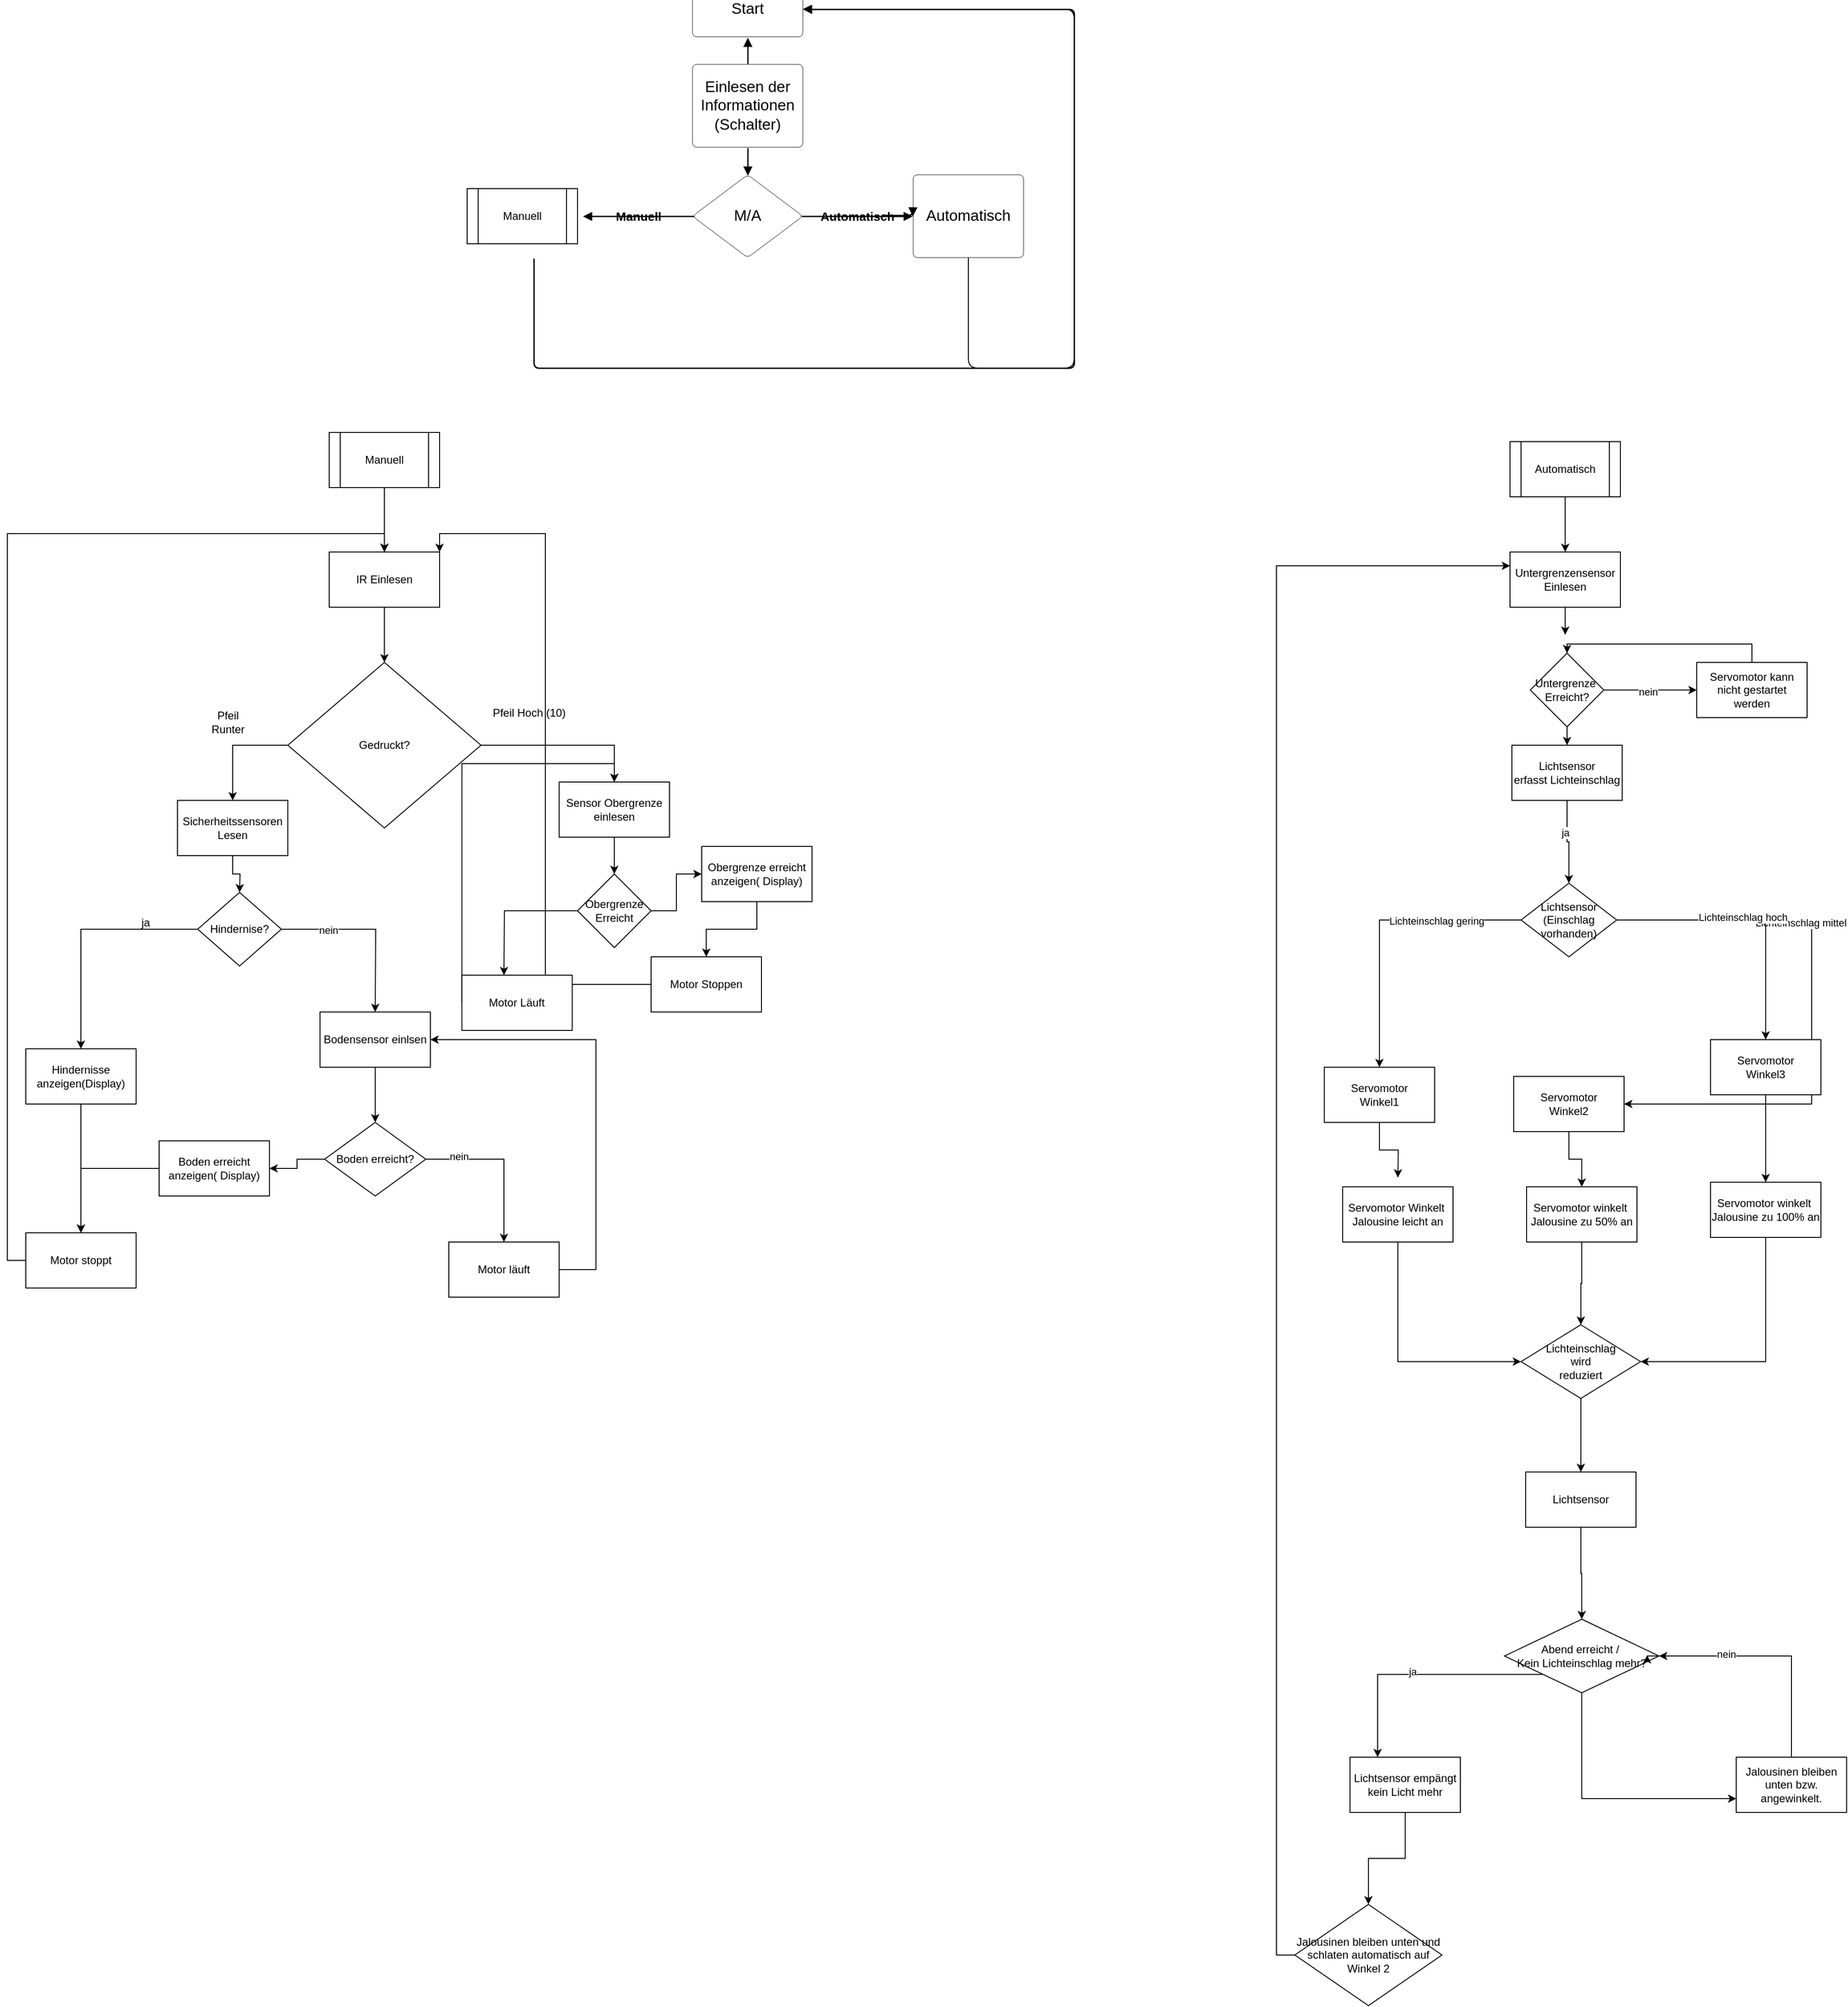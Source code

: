 <mxfile version="24.7.16">
  <diagram name="Seite-1" id="3h0mqdkHoot6rFkAIViI">
    <mxGraphModel dx="4466" dy="3195" grid="1" gridSize="10" guides="1" tooltips="1" connect="1" arrows="1" fold="1" page="1" pageScale="1" pageWidth="827" pageHeight="1169" math="0" shadow="0">
      <root>
        <mxCell id="0" />
        <mxCell id="1" parent="0" />
        <mxCell id="FgW4zMUzAmuTyGkmz0fC-167" value="Start" style="html=1;overflow=block;blockSpacing=1;whiteSpace=wrap;fontSize=16.7;align=center;spacing=3.8;rounded=1;absoluteArcSize=1;arcSize=9;strokeWidth=NaN;lucidId=N4ia0j06wFjk;labelBackgroundColor=none;" parent="1" vertex="1">
          <mxGeometry x="-1065" y="-1290" width="120" height="60" as="geometry" />
        </mxCell>
        <mxCell id="9rvMv6ioRsgAv-VnxHhz-1" style="edgeStyle=orthogonalEdgeStyle;rounded=1;orthogonalLoop=1;jettySize=auto;html=1;exitX=0.5;exitY=1;exitDx=0;exitDy=0;entryX=1;entryY=0.5;entryDx=0;entryDy=0;" parent="1" source="FgW4zMUzAmuTyGkmz0fC-168" target="FgW4zMUzAmuTyGkmz0fC-167" edge="1">
          <mxGeometry relative="1" as="geometry">
            <mxPoint x="-650" y="-1270" as="targetPoint" />
            <Array as="points">
              <mxPoint x="-765" y="-870" />
              <mxPoint x="-650" y="-870" />
              <mxPoint x="-650" y="-1260" />
            </Array>
          </mxGeometry>
        </mxCell>
        <mxCell id="FgW4zMUzAmuTyGkmz0fC-168" value="Automatisch" style="html=1;overflow=block;blockSpacing=1;whiteSpace=wrap;fontSize=16.7;align=center;spacing=9;rounded=1;absoluteArcSize=1;arcSize=9;strokeWidth=NaN;lucidId=64iaO.kCiabr;labelBackgroundColor=none;" parent="1" vertex="1">
          <mxGeometry x="-825" y="-1080" width="120" height="90" as="geometry" />
        </mxCell>
        <mxCell id="FgW4zMUzAmuTyGkmz0fC-170" value="Einlesen der Informationen&lt;div&gt;(Schalter)&lt;/div&gt;" style="html=1;overflow=block;blockSpacing=1;whiteSpace=wrap;fontSize=16.7;align=center;spacing=9;rounded=1;absoluteArcSize=1;arcSize=9;strokeWidth=NaN;lucidId=aLkapkDl1fSc;labelBackgroundColor=none;" parent="1" vertex="1">
          <mxGeometry x="-1065" y="-1200" width="120" height="90" as="geometry" />
        </mxCell>
        <mxCell id="FgW4zMUzAmuTyGkmz0fC-171" value="" style="html=1;jettySize=18;whiteSpace=wrap;fontSize=13;strokeWidth=1.5;rounded=1;arcSize=12;edgeStyle=orthogonalEdgeStyle;startArrow=none;endArrow=block;endFill=1;exitX=0.5;exitY=-0.008;exitPerimeter=0;entryX=0.5;entryY=1.013;entryPerimeter=0;lucidId=yLka5wsqvrpC;labelBackgroundColor=none;fontColor=default;" parent="1" source="FgW4zMUzAmuTyGkmz0fC-170" target="FgW4zMUzAmuTyGkmz0fC-167" edge="1">
          <mxGeometry width="100" height="100" relative="1" as="geometry">
            <Array as="points" />
          </mxGeometry>
        </mxCell>
        <mxCell id="FgW4zMUzAmuTyGkmz0fC-172" value="M/A" style="html=1;overflow=block;blockSpacing=1;whiteSpace=wrap;rhombus;fontSize=16.7;align=center;spacing=3.8;rounded=1;absoluteArcSize=1;arcSize=9;strokeWidth=NaN;lucidId=lQkasiM3B.Ii;labelBackgroundColor=none;" parent="1" vertex="1">
          <mxGeometry x="-1065" y="-1080" width="120" height="90" as="geometry" />
        </mxCell>
        <mxCell id="FgW4zMUzAmuTyGkmz0fC-174" value="" style="html=1;jettySize=18;whiteSpace=wrap;fontSize=13;strokeWidth=1.5;rounded=1;arcSize=12;edgeStyle=orthogonalEdgeStyle;startArrow=none;endArrow=block;endFill=1;exitX=0.5;exitY=1.008;exitPerimeter=0;entryX=0.5;entryY=0.008;entryPerimeter=0;lucidId=pTkaV78Q1Ox-;labelBackgroundColor=none;fontColor=default;" parent="1" source="FgW4zMUzAmuTyGkmz0fC-170" target="FgW4zMUzAmuTyGkmz0fC-172" edge="1">
          <mxGeometry width="100" height="100" relative="1" as="geometry">
            <Array as="points" />
          </mxGeometry>
        </mxCell>
        <mxCell id="FgW4zMUzAmuTyGkmz0fC-175" value="" style="html=1;jettySize=18;whiteSpace=wrap;fontSize=13.3;fontColor=default;fontStyle=1;align=center;strokeWidth=1.5;rounded=1;arcSize=12;edgeStyle=orthogonalEdgeStyle;startArrow=none;endArrow=block;endFill=1;exitX=0.988;exitY=0.5;exitPerimeter=0;entryX=-0.006;entryY=0.5;entryPerimeter=0;lucidId=nUkahKCkyiuG;labelBackgroundColor=none;" parent="1" source="FgW4zMUzAmuTyGkmz0fC-172" target="FgW4zMUzAmuTyGkmz0fC-168" edge="1">
          <mxGeometry width="100" height="100" relative="1" as="geometry">
            <Array as="points" />
          </mxGeometry>
        </mxCell>
        <mxCell id="FgW4zMUzAmuTyGkmz0fC-176" value="Automatisch" style="text;html=1;resizable=0;labelBackgroundColor=none;align=center;verticalAlign=middle;fontStyle=1;fontSize=13.3;rounded=1;" parent="FgW4zMUzAmuTyGkmz0fC-175" vertex="1">
          <mxGeometry relative="1" as="geometry" />
        </mxCell>
        <mxCell id="FgW4zMUzAmuTyGkmz0fC-177" value="" style="html=1;jettySize=18;whiteSpace=wrap;fontSize=13;strokeWidth=1.5;rounded=1;arcSize=12;edgeStyle=orthogonalEdgeStyle;startArrow=none;endArrow=block;endFill=1;entryX=-0.006;entryY=0.5;entryPerimeter=0;lucidId=oUkayMotbwah;labelBackgroundColor=none;fontColor=default;" parent="1" target="FgW4zMUzAmuTyGkmz0fC-168" edge="1">
          <mxGeometry width="100" height="100" relative="1" as="geometry">
            <Array as="points" />
            <mxPoint x="-856" y="-1036" as="sourcePoint" />
          </mxGeometry>
        </mxCell>
        <mxCell id="FgW4zMUzAmuTyGkmz0fC-178" value="" style="html=1;jettySize=18;whiteSpace=wrap;fontSize=13.3;fontColor=default;fontStyle=1;align=center;strokeWidth=1.5;rounded=1;arcSize=12;edgeStyle=orthogonalEdgeStyle;startArrow=none;endArrow=block;endFill=1;exitX=0.012;exitY=0.5;exitPerimeter=0;entryX=1.007;entryY=0.5;entryPerimeter=0;lucidId=XUka5QmIA_Q7;labelBackgroundColor=none;" parent="1" source="FgW4zMUzAmuTyGkmz0fC-172" edge="1">
          <mxGeometry width="100" height="100" relative="1" as="geometry">
            <Array as="points" />
            <mxPoint x="-1184.265" y="-1035" as="targetPoint" />
          </mxGeometry>
        </mxCell>
        <mxCell id="FgW4zMUzAmuTyGkmz0fC-179" value="Manuell" style="text;html=1;resizable=0;labelBackgroundColor=none;align=center;verticalAlign=middle;fontStyle=1;fontSize=13.3;rounded=1;" parent="FgW4zMUzAmuTyGkmz0fC-178" vertex="1">
          <mxGeometry relative="1" as="geometry" />
        </mxCell>
        <mxCell id="FgW4zMUzAmuTyGkmz0fC-186" value="" style="html=1;jettySize=18;whiteSpace=wrap;fontSize=13;strokeOpacity=100;strokeWidth=1.5;rounded=1;arcSize=12;edgeStyle=orthogonalEdgeStyle;startArrow=none;endArrow=block;endFill=1;exitX=0.5;exitY=1.008;exitPerimeter=0;lucidId=yWkaRm72xnwu;labelBackgroundColor=none;fontColor=default;entryX=1;entryY=0.5;entryDx=0;entryDy=0;" parent="1" target="FgW4zMUzAmuTyGkmz0fC-167" edge="1">
          <mxGeometry width="100" height="100" relative="1" as="geometry">
            <Array as="points">
              <mxPoint x="-1237" y="-870" />
              <mxPoint x="-650" y="-870" />
              <mxPoint x="-650" y="-1260" />
            </Array>
            <mxPoint x="-630" y="-1250" as="targetPoint" />
            <mxPoint x="-1237.5" y="-989.28" as="sourcePoint" />
          </mxGeometry>
        </mxCell>
        <mxCell id="xC6p-wLIAdfr6ZBdCIju-1" value="Manuell" style="shape=process;whiteSpace=wrap;html=1;backgroundOutline=1;" parent="1" vertex="1">
          <mxGeometry x="-1310" y="-1065" width="120" height="60" as="geometry" />
        </mxCell>
        <mxCell id="xC6p-wLIAdfr6ZBdCIju-6" style="edgeStyle=orthogonalEdgeStyle;rounded=0;orthogonalLoop=1;jettySize=auto;html=1;entryX=0.5;entryY=0;entryDx=0;entryDy=0;" parent="1" source="xC6p-wLIAdfr6ZBdCIju-4" target="xC6p-wLIAdfr6ZBdCIju-5" edge="1">
          <mxGeometry relative="1" as="geometry">
            <mxPoint x="-1240" y="-700" as="targetPoint" />
          </mxGeometry>
        </mxCell>
        <mxCell id="xC6p-wLIAdfr6ZBdCIju-4" value="Manuell" style="shape=process;whiteSpace=wrap;html=1;backgroundOutline=1;" parent="1" vertex="1">
          <mxGeometry x="-1460" y="-800" width="120" height="60" as="geometry" />
        </mxCell>
        <mxCell id="xC6p-wLIAdfr6ZBdCIju-8" style="edgeStyle=orthogonalEdgeStyle;rounded=0;orthogonalLoop=1;jettySize=auto;html=1;exitX=0.5;exitY=1;exitDx=0;exitDy=0;entryX=0.5;entryY=0;entryDx=0;entryDy=0;" parent="1" source="xC6p-wLIAdfr6ZBdCIju-5" target="xC6p-wLIAdfr6ZBdCIju-7" edge="1">
          <mxGeometry relative="1" as="geometry" />
        </mxCell>
        <mxCell id="xC6p-wLIAdfr6ZBdCIju-5" value="IR Einlesen" style="rounded=0;whiteSpace=wrap;html=1;" parent="1" vertex="1">
          <mxGeometry x="-1460" y="-670" width="120" height="60" as="geometry" />
        </mxCell>
        <mxCell id="xC6p-wLIAdfr6ZBdCIju-13" style="edgeStyle=orthogonalEdgeStyle;rounded=0;orthogonalLoop=1;jettySize=auto;html=1;entryX=0.5;entryY=0;entryDx=0;entryDy=0;" parent="1" source="xC6p-wLIAdfr6ZBdCIju-7" target="xC6p-wLIAdfr6ZBdCIju-12" edge="1">
          <mxGeometry relative="1" as="geometry" />
        </mxCell>
        <mxCell id="LbR2hb-ibLkmZjxxwdj--14" style="edgeStyle=orthogonalEdgeStyle;rounded=0;orthogonalLoop=1;jettySize=auto;html=1;exitX=0;exitY=0.5;exitDx=0;exitDy=0;entryX=0.5;entryY=0;entryDx=0;entryDy=0;" parent="1" source="xC6p-wLIAdfr6ZBdCIju-7" target="LbR2hb-ibLkmZjxxwdj--4" edge="1">
          <mxGeometry relative="1" as="geometry" />
        </mxCell>
        <mxCell id="xC6p-wLIAdfr6ZBdCIju-7" value="Gedruckt?" style="rhombus;whiteSpace=wrap;html=1;" parent="1" vertex="1">
          <mxGeometry x="-1505" y="-550" width="210" height="180" as="geometry" />
        </mxCell>
        <mxCell id="xC6p-wLIAdfr6ZBdCIju-9" value="Pfeil Hoch (10)" style="text;html=1;align=center;verticalAlign=middle;whiteSpace=wrap;rounded=0;" parent="1" vertex="1">
          <mxGeometry x="-1295" y="-510" width="105" height="30" as="geometry" />
        </mxCell>
        <mxCell id="xC6p-wLIAdfr6ZBdCIju-10" value="Pfeil Runter" style="text;html=1;align=center;verticalAlign=middle;whiteSpace=wrap;rounded=0;" parent="1" vertex="1">
          <mxGeometry x="-1600.25" y="-500" width="60" height="30" as="geometry" />
        </mxCell>
        <mxCell id="xC6p-wLIAdfr6ZBdCIju-16" style="edgeStyle=orthogonalEdgeStyle;rounded=0;orthogonalLoop=1;jettySize=auto;html=1;exitX=0.5;exitY=1;exitDx=0;exitDy=0;entryX=0.5;entryY=0;entryDx=0;entryDy=0;" parent="1" source="xC6p-wLIAdfr6ZBdCIju-12" target="xC6p-wLIAdfr6ZBdCIju-14" edge="1">
          <mxGeometry relative="1" as="geometry" />
        </mxCell>
        <mxCell id="xC6p-wLIAdfr6ZBdCIju-12" value="Sensor Obergrenze einlesen" style="rounded=0;whiteSpace=wrap;html=1;" parent="1" vertex="1">
          <mxGeometry x="-1210" y="-420" width="120" height="60" as="geometry" />
        </mxCell>
        <mxCell id="xC6p-wLIAdfr6ZBdCIju-19" style="edgeStyle=orthogonalEdgeStyle;rounded=0;orthogonalLoop=1;jettySize=auto;html=1;exitX=0;exitY=0.5;exitDx=0;exitDy=0;" parent="1" source="xC6p-wLIAdfr6ZBdCIju-14" edge="1">
          <mxGeometry relative="1" as="geometry">
            <mxPoint x="-1270" y="-210" as="targetPoint" />
          </mxGeometry>
        </mxCell>
        <mxCell id="SOw5c2udzyrFVgPO2ORG-50" style="edgeStyle=orthogonalEdgeStyle;rounded=0;orthogonalLoop=1;jettySize=auto;html=1;exitX=1;exitY=0.5;exitDx=0;exitDy=0;entryX=0;entryY=0.5;entryDx=0;entryDy=0;" parent="1" source="xC6p-wLIAdfr6ZBdCIju-14" target="SOw5c2udzyrFVgPO2ORG-49" edge="1">
          <mxGeometry relative="1" as="geometry" />
        </mxCell>
        <mxCell id="xC6p-wLIAdfr6ZBdCIju-14" value="Obergrenze Erreicht" style="rhombus;whiteSpace=wrap;html=1;" parent="1" vertex="1">
          <mxGeometry x="-1190" y="-320" width="80" height="80" as="geometry" />
        </mxCell>
        <mxCell id="SOw5c2udzyrFVgPO2ORG-53" style="edgeStyle=orthogonalEdgeStyle;rounded=0;orthogonalLoop=1;jettySize=auto;html=1;entryX=1;entryY=0;entryDx=0;entryDy=0;" parent="1" source="xC6p-wLIAdfr6ZBdCIju-18" target="xC6p-wLIAdfr6ZBdCIju-5" edge="1">
          <mxGeometry relative="1" as="geometry" />
        </mxCell>
        <mxCell id="xC6p-wLIAdfr6ZBdCIju-18" value="Motor Stoppen" style="rounded=0;whiteSpace=wrap;html=1;" parent="1" vertex="1">
          <mxGeometry x="-1110" y="-230" width="120" height="60" as="geometry" />
        </mxCell>
        <mxCell id="SOw5c2udzyrFVgPO2ORG-9" style="edgeStyle=orthogonalEdgeStyle;rounded=0;orthogonalLoop=1;jettySize=auto;html=1;exitX=0;exitY=0.5;exitDx=0;exitDy=0;entryX=0.5;entryY=0;entryDx=0;entryDy=0;" parent="1" source="xC6p-wLIAdfr6ZBdCIju-20" target="xC6p-wLIAdfr6ZBdCIju-12" edge="1">
          <mxGeometry relative="1" as="geometry">
            <Array as="points">
              <mxPoint x="-1316" y="-440" />
              <mxPoint x="-1150" y="-440" />
            </Array>
          </mxGeometry>
        </mxCell>
        <mxCell id="xC6p-wLIAdfr6ZBdCIju-20" value="Motor Läuft" style="rounded=0;whiteSpace=wrap;html=1;" parent="1" vertex="1">
          <mxGeometry x="-1315.75" y="-210" width="120" height="60" as="geometry" />
        </mxCell>
        <mxCell id="LbR2hb-ibLkmZjxxwdj--6" value="" style="edgeStyle=orthogonalEdgeStyle;rounded=0;orthogonalLoop=1;jettySize=auto;html=1;" parent="1" source="LbR2hb-ibLkmZjxxwdj--4" edge="1">
          <mxGeometry relative="1" as="geometry">
            <mxPoint x="-1557.5" y="-300" as="targetPoint" />
          </mxGeometry>
        </mxCell>
        <mxCell id="LbR2hb-ibLkmZjxxwdj--4" value="&lt;font&gt;Sicherheitssensoren&lt;/font&gt;&lt;div&gt;Lesen&lt;/div&gt;" style="rounded=0;whiteSpace=wrap;html=1;" parent="1" vertex="1">
          <mxGeometry x="-1625" y="-400" width="120" height="60" as="geometry" />
        </mxCell>
        <mxCell id="SOw5c2udzyrFVgPO2ORG-17" value="" style="edgeStyle=orthogonalEdgeStyle;rounded=0;orthogonalLoop=1;jettySize=auto;html=1;" parent="1" source="LbR2hb-ibLkmZjxxwdj--12" edge="1">
          <mxGeometry relative="1" as="geometry">
            <mxPoint x="-1410" y="-170" as="targetPoint" />
          </mxGeometry>
        </mxCell>
        <mxCell id="SOw5c2udzyrFVgPO2ORG-18" value="nein" style="edgeLabel;html=1;align=center;verticalAlign=middle;resizable=0;points=[];" parent="SOw5c2udzyrFVgPO2ORG-17" vertex="1" connectable="0">
          <mxGeometry x="-0.477" y="-1" relative="1" as="geometry">
            <mxPoint as="offset" />
          </mxGeometry>
        </mxCell>
        <mxCell id="SOw5c2udzyrFVgPO2ORG-41" style="edgeStyle=orthogonalEdgeStyle;rounded=0;orthogonalLoop=1;jettySize=auto;html=1;exitX=0;exitY=0.5;exitDx=0;exitDy=0;entryX=0.5;entryY=0;entryDx=0;entryDy=0;" parent="1" source="LbR2hb-ibLkmZjxxwdj--12" target="SOw5c2udzyrFVgPO2ORG-40" edge="1">
          <mxGeometry relative="1" as="geometry" />
        </mxCell>
        <mxCell id="LbR2hb-ibLkmZjxxwdj--12" value="Hindernise?" style="rhombus;whiteSpace=wrap;html=1;" parent="1" vertex="1">
          <mxGeometry x="-1603" y="-300" width="91" height="80" as="geometry" />
        </mxCell>
        <mxCell id="SOw5c2udzyrFVgPO2ORG-48" style="edgeStyle=orthogonalEdgeStyle;rounded=0;orthogonalLoop=1;jettySize=auto;html=1;exitX=0;exitY=0.5;exitDx=0;exitDy=0;entryX=0.5;entryY=0;entryDx=0;entryDy=0;" parent="1" source="SOw5c2udzyrFVgPO2ORG-13" target="xC6p-wLIAdfr6ZBdCIju-5" edge="1">
          <mxGeometry relative="1" as="geometry" />
        </mxCell>
        <mxCell id="SOw5c2udzyrFVgPO2ORG-13" value="Motor stoppt" style="whiteSpace=wrap;html=1;" parent="1" vertex="1">
          <mxGeometry x="-1790" y="70" width="120" height="60" as="geometry" />
        </mxCell>
        <mxCell id="SOw5c2udzyrFVgPO2ORG-15" value="ja" style="text;html=1;align=center;verticalAlign=middle;resizable=0;points=[];autosize=1;strokeColor=none;fillColor=none;" parent="1" vertex="1">
          <mxGeometry x="-1675" y="-282" width="30" height="30" as="geometry" />
        </mxCell>
        <mxCell id="SOw5c2udzyrFVgPO2ORG-36" style="edgeStyle=orthogonalEdgeStyle;rounded=0;orthogonalLoop=1;jettySize=auto;html=1;entryX=1;entryY=0.5;entryDx=0;entryDy=0;" parent="1" source="SOw5c2udzyrFVgPO2ORG-26" target="SOw5c2udzyrFVgPO2ORG-32" edge="1">
          <mxGeometry relative="1" as="geometry">
            <Array as="points">
              <mxPoint x="-1170" y="110" />
              <mxPoint x="-1170" y="-140" />
            </Array>
          </mxGeometry>
        </mxCell>
        <mxCell id="SOw5c2udzyrFVgPO2ORG-26" value="Motor läuft" style="rounded=0;whiteSpace=wrap;html=1;" parent="1" vertex="1">
          <mxGeometry x="-1330" y="80" width="120" height="60" as="geometry" />
        </mxCell>
        <mxCell id="SOw5c2udzyrFVgPO2ORG-29" style="edgeStyle=orthogonalEdgeStyle;rounded=0;orthogonalLoop=1;jettySize=auto;html=1;exitX=1;exitY=0.5;exitDx=0;exitDy=0;entryX=0.5;entryY=0;entryDx=0;entryDy=0;" parent="1" source="SOw5c2udzyrFVgPO2ORG-27" target="SOw5c2udzyrFVgPO2ORG-26" edge="1">
          <mxGeometry relative="1" as="geometry">
            <mxPoint x="-1290" y="-70" as="targetPoint" />
          </mxGeometry>
        </mxCell>
        <mxCell id="SOw5c2udzyrFVgPO2ORG-30" value="nein" style="edgeLabel;html=1;align=center;verticalAlign=middle;resizable=0;points=[];" parent="SOw5c2udzyrFVgPO2ORG-29" vertex="1" connectable="0">
          <mxGeometry x="-0.595" y="3" relative="1" as="geometry">
            <mxPoint as="offset" />
          </mxGeometry>
        </mxCell>
        <mxCell id="SOw5c2udzyrFVgPO2ORG-45" style="edgeStyle=orthogonalEdgeStyle;rounded=0;orthogonalLoop=1;jettySize=auto;html=1;entryX=1;entryY=0.5;entryDx=0;entryDy=0;" parent="1" source="SOw5c2udzyrFVgPO2ORG-27" target="SOw5c2udzyrFVgPO2ORG-43" edge="1">
          <mxGeometry relative="1" as="geometry" />
        </mxCell>
        <mxCell id="SOw5c2udzyrFVgPO2ORG-27" value="Boden erreicht?" style="rhombus;whiteSpace=wrap;html=1;" parent="1" vertex="1">
          <mxGeometry x="-1465" y="-50" width="110" height="80" as="geometry" />
        </mxCell>
        <mxCell id="SOw5c2udzyrFVgPO2ORG-34" value="" style="edgeStyle=orthogonalEdgeStyle;rounded=0;orthogonalLoop=1;jettySize=auto;html=1;" parent="1" source="SOw5c2udzyrFVgPO2ORG-32" target="SOw5c2udzyrFVgPO2ORG-27" edge="1">
          <mxGeometry relative="1" as="geometry" />
        </mxCell>
        <mxCell id="SOw5c2udzyrFVgPO2ORG-32" value="Bodensensor einlsen" style="rounded=0;whiteSpace=wrap;html=1;" parent="1" vertex="1">
          <mxGeometry x="-1470" y="-170" width="120" height="60" as="geometry" />
        </mxCell>
        <mxCell id="SOw5c2udzyrFVgPO2ORG-42" style="edgeStyle=orthogonalEdgeStyle;rounded=0;orthogonalLoop=1;jettySize=auto;html=1;entryX=0.5;entryY=0;entryDx=0;entryDy=0;" parent="1" source="SOw5c2udzyrFVgPO2ORG-40" target="SOw5c2udzyrFVgPO2ORG-13" edge="1">
          <mxGeometry relative="1" as="geometry" />
        </mxCell>
        <mxCell id="SOw5c2udzyrFVgPO2ORG-40" value="Hindernisse anzeigen(Display)" style="rounded=0;whiteSpace=wrap;html=1;" parent="1" vertex="1">
          <mxGeometry x="-1790" y="-130" width="120" height="60" as="geometry" />
        </mxCell>
        <mxCell id="SOw5c2udzyrFVgPO2ORG-46" style="edgeStyle=orthogonalEdgeStyle;rounded=0;orthogonalLoop=1;jettySize=auto;html=1;entryX=0.5;entryY=0;entryDx=0;entryDy=0;" parent="1" source="SOw5c2udzyrFVgPO2ORG-43" target="SOw5c2udzyrFVgPO2ORG-13" edge="1">
          <mxGeometry relative="1" as="geometry" />
        </mxCell>
        <mxCell id="SOw5c2udzyrFVgPO2ORG-43" value="Boden erreicht anzeigen( Display)" style="rounded=0;whiteSpace=wrap;html=1;" parent="1" vertex="1">
          <mxGeometry x="-1645" y="-30" width="120" height="60" as="geometry" />
        </mxCell>
        <mxCell id="SOw5c2udzyrFVgPO2ORG-51" style="edgeStyle=orthogonalEdgeStyle;rounded=0;orthogonalLoop=1;jettySize=auto;html=1;" parent="1" source="SOw5c2udzyrFVgPO2ORG-49" target="xC6p-wLIAdfr6ZBdCIju-18" edge="1">
          <mxGeometry relative="1" as="geometry" />
        </mxCell>
        <mxCell id="SOw5c2udzyrFVgPO2ORG-49" value="Obergrenze erreicht anzeigen( Display)" style="rounded=0;whiteSpace=wrap;html=1;" parent="1" vertex="1">
          <mxGeometry x="-1055" y="-350" width="120" height="60" as="geometry" />
        </mxCell>
        <mxCell id="oAlxVsaPTxLgiRjT6UQS-1" value="&lt;span style=&quot;color: rgba(0, 0, 0, 0); font-family: monospace; font-size: 0px; text-align: start;&quot;&gt;%3CmxGraphModel%3E%3Croot%3E%3CmxCell%20id%3D%220%22%2F%3E%3CmxCell%20id%3D%221%22%20parent%3D%220%22%2F%3E%3CmxCell%20id%3D%222%22%20style%3D%22edgeStyle%3DorthogonalEdgeStyle%3Brounded%3D0%3BorthogonalLoop%3D1%3BjettySize%3Dauto%3Bhtml%3D1%3BexitX%3D0.5%3BexitY%3D1%3BexitDx%3D0%3BexitDy%3D0%3BentryX%3D0.5%3BentryY%3D0%3BentryDx%3D0%3BentryDy%3D0%3B%22%20edge%3D%221%22%20source%3D%223%22%20target%3D%225%22%20parent%3D%221%22%3E%3CmxGeometry%20relative%3D%221%22%20as%3D%22geometry%22%2F%3E%3C%2FmxCell%3E%3CmxCell%20id%3D%223%22%20value%3D%22Automatisch%22%20style%3D%22shape%3Dprocess%3BwhiteSpace%3Dwrap%3Bhtml%3D1%3BbackgroundOutline%3D1%3B%22%20vertex%3D%221%22%20parent%3D%221%22%3E%3CmxGeometry%20x%3D%22354%22%20y%3D%2220%22%20width%3D%22120%22%20height%3D%2260%22%20as%3D%22geometry%22%2F%3E%3C%2FmxCell%3E%3CmxCell%20id%3D%224%22%20value%3D%22%22%20style%3D%22edgeStyle%3DorthogonalEdgeStyle%3Brounded%3D0%3BorthogonalLoop%3D1%3BjettySize%3Dauto%3Bhtml%3D1%3B%22%20edge%3D%221%22%20source%3D%225%22%20parent%3D%221%22%3E%3CmxGeometry%20relative%3D%221%22%20as%3D%22geometry%22%3E%3CmxPoint%20x%3D%22414%22%20y%3D%22230%22%20as%3D%22targetPoint%22%2F%3E%3C%2FmxGeometry%3E%3C%2FmxCell%3E%3CmxCell%20id%3D%225%22%20value%3D%22Untergrenzensensor%26lt%3Bbr%26gt%3BEinlesen%22%20style%3D%22rounded%3D0%3BwhiteSpace%3Dwrap%3Bhtml%3D1%3B%22%20vertex%3D%221%22%20parent%3D%221%22%3E%3CmxGeometry%20x%3D%22354%22%20y%3D%22140%22%20width%3D%22120%22%20height%3D%2260%22%20as%3D%22geometry%22%2F%3E%3C%2FmxCell%3E%3CmxCell%20id%3D%226%22%20style%3D%22edgeStyle%3DorthogonalEdgeStyle%3Brounded%3D0%3BorthogonalLoop%3D1%3BjettySize%3Dauto%3Bhtml%3D1%3BexitX%3D0%3BexitY%3D0.5%3BexitDx%3D0%3BexitDy%3D0%3BentryX%3D0.5%3BentryY%3D0%3BentryDx%3D0%3BentryDy%3D0%3B%22%20edge%3D%221%22%20source%3D%2212%22%20target%3D%2215%22%20parent%3D%221%22%3E%3CmxGeometry%20relative%3D%221%22%20as%3D%22geometry%22%2F%3E%3C%2FmxCell%3E%3CmxCell%20id%3D%227%22%20value%3D%22Lichteinschlag%20gering%22%20style%3D%22edgeLabel%3Bhtml%3D1%3Balign%3Dcenter%3BverticalAlign%3Dmiddle%3Bresizable%3D0%3Bpoints%3D%5B%5D%3B%22%20vertex%3D%221%22%20connectable%3D%220%22%20parent%3D%226%22%3E%3CmxGeometry%20x%3D%22-0.412%22%20y%3D%221%22%20relative%3D%221%22%20as%3D%22geometry%22%3E%3CmxPoint%20as%3D%22offset%22%2F%3E%3C%2FmxGeometry%3E%3C%2FmxCell%3E%3CmxCell%20id%3D%228%22%20value%3D%22%22%20style%3D%22edgeStyle%3DorthogonalEdgeStyle%3Brounded%3D0%3BorthogonalLoop%3D1%3BjettySize%3Dauto%3Bhtml%3D1%3B%22%20edge%3D%221%22%20source%3D%2212%22%20target%3D%2217%22%20parent%3D%221%22%3E%3CmxGeometry%20relative%3D%221%22%20as%3D%22geometry%22%3E%3CArray%20as%3D%22points%22%3E%3CmxPoint%20x%3D%221006%22%20y%3D%22550%22%2F%3E%3CmxPoint%20x%3D%221006%22%20y%3D%22750%22%2F%3E%3C%2FArray%3E%3C%2FmxGeometry%3E%3C%2FmxCell%3E%3CmxCell%20id%3D%229%22%20value%3D%22Lichteinschlag%20mittel%22%20style%3D%22edgeLabel%3Bhtml%3D1%3Balign%3Dcenter%3BverticalAlign%3Dmiddle%3Bresizable%3D0%3Bpoints%3D%5B%5D%3B%22%20vertex%3D%221%22%20connectable%3D%220%22%20parent%3D%228%22%3E%3CmxGeometry%20x%3D%22-0.351%22%20y%3D%22-3%22%20relative%3D%221%22%20as%3D%22geometry%22%3E%3CmxPoint%20as%3D%22offset%22%2F%3E%3C%2FmxGeometry%3E%3C%2FmxCell%3E%3CmxCell%20id%3D%2210%22%20value%3D%22%22%20style%3D%22edgeStyle%3DorthogonalEdgeStyle%3Brounded%3D0%3BorthogonalLoop%3D1%3BjettySize%3Dauto%3Bhtml%3D1%3B%22%20edge%3D%221%22%20source%3D%2212%22%20target%3D%2219%22%20parent%3D%221%22%3E%3CmxGeometry%20relative%3D%221%22%20as%3D%22geometry%22%2F%3E%3C%2FmxCell%3E%3CmxCell%20id%3D%2211%22%20value%3D%22Lichteinschlag%20hoch%22%20style%3D%22edgeLabel%3Bhtml%3D1%3Balign%3Dcenter%3BverticalAlign%3Dmiddle%3Bresizable%3D0%3Bpoints%3D%5B%5D%3B%22%20vertex%3D%221%22%20connectable%3D%220%22%20parent%3D%2210%22%3E%3CmxGeometry%20x%3D%22-0.062%22%20y%3D%223%22%20relative%3D%221%22%20as%3D%22geometry%22%3E%3CmxPoint%20as%3D%22offset%22%2F%3E%3C%2FmxGeometry%3E%3C%2FmxCell%3E%3CmxCell%20id%3D%2212%22%20value%3D%22Lichteinschlag%22%20style%3D%22rhombus%3BwhiteSpace%3Dwrap%3Bhtml%3D1%3B%22%20vertex%3D%221%22%20parent%3D%221%22%3E%3CmxGeometry%20x%3D%22690%22%20y%3D%22510%22%20width%3D%22104%22%20height%3D%2280%22%20as%3D%22geometry%22%2F%3E%3C%2FmxCell%3E%3CmxCell%20id%3D%2213%22%20style%3D%22edgeStyle%3DorthogonalEdgeStyle%3Brounded%3D0%3BorthogonalLoop%3D1%3BjettySize%3Dauto%3Bhtml%3D1%3B%22%20edge%3D%221%22%20source%3D%2215%22%20parent%3D%221%22%3E%3CmxGeometry%20relative%3D%221%22%20as%3D%22geometry%22%3E%3CmxPoint%20x%3D%22556%22%20y%3D%22830%22%20as%3D%22targetPoint%22%2F%3E%3C%2FmxGeometry%3E%3C%2FmxCell%3E%3CmxCell%20id%3D%2214%22%20value%3D%22%22%20style%3D%22edgeStyle%3DorthogonalEdgeStyle%3Brounded%3D0%3BorthogonalLoop%3D1%3BjettySize%3Dauto%3Bhtml%3D1%3B%22%20edge%3D%221%22%20source%3D%2215%22%20target%3D%2221%22%20parent%3D%221%22%3E%3CmxGeometry%20relative%3D%221%22%20as%3D%22geometry%22%2F%3E%3C%2FmxCell%3E%3CmxCell%20id%3D%2215%22%20value%3D%22Servomotor%26lt%3Bdiv%26gt%3BWinkel1%26lt%3B%2Fdiv%26gt%3B%22%20style%3D%22rounded%3D0%3BwhiteSpace%3Dwrap%3Bhtml%3D1%3B%22%20vertex%3D%221%22%20parent%3D%221%22%3E%3CmxGeometry%20x%3D%22476%22%20y%3D%22710%22%20width%3D%22120%22%20height%3D%2260%22%20as%3D%22geometry%22%2F%3E%3C%2FmxCell%3E%3CmxCell%20id%3D%2216%22%20value%3D%22%22%20style%3D%22edgeStyle%3DorthogonalEdgeStyle%3Brounded%3D0%3BorthogonalLoop%3D1%3BjettySize%3Dauto%3Bhtml%3D1%3B%22%20edge%3D%221%22%20source%3D%2217%22%20target%3D%2223%22%20parent%3D%221%22%3E%3CmxGeometry%20relative%3D%221%22%20as%3D%22geometry%22%2F%3E%3C%2FmxCell%3E%3CmxCell%20id%3D%2217%22%20value%3D%22Servomotor%26lt%3Bdiv%26gt%3BWinkel2%26lt%3B%2Fdiv%26gt%3B%22%20style%3D%22rounded%3D0%3BwhiteSpace%3Dwrap%3Bhtml%3D1%3B%22%20vertex%3D%221%22%20parent%3D%221%22%3E%3CmxGeometry%20x%3D%22682%22%20y%3D%22720%22%20width%3D%22120%22%20height%3D%2260%22%20as%3D%22geometry%22%2F%3E%3C%2FmxCell%3E%3CmxCell%20id%3D%2218%22%20value%3D%22%22%20style%3D%22edgeStyle%3DorthogonalEdgeStyle%3Brounded%3D0%3BorthogonalLoop%3D1%3BjettySize%3Dauto%3Bhtml%3D1%3B%22%20edge%3D%221%22%20source%3D%2219%22%20target%3D%2225%22%20parent%3D%221%22%3E%3CmxGeometry%20relative%3D%221%22%20as%3D%22geometry%22%2F%3E%3C%2FmxCell%3E%3CmxCell%20id%3D%2219%22%20value%3D%22Servomotor%26lt%3Bdiv%26gt%3BWinkel3%26lt%3B%2Fdiv%26gt%3B%22%20style%3D%22whiteSpace%3Dwrap%3Bhtml%3D1%3B%22%20vertex%3D%221%22%20parent%3D%221%22%3E%3CmxGeometry%20x%3D%22896%22%20y%3D%22680%22%20width%3D%22120%22%20height%3D%2260%22%20as%3D%22geometry%22%2F%3E%3C%2FmxCell%3E%3CmxCell%20id%3D%2220%22%20style%3D%22edgeStyle%3DorthogonalEdgeStyle%3Brounded%3D0%3BorthogonalLoop%3D1%3BjettySize%3Dauto%3Bhtml%3D1%3BexitX%3D0.5%3BexitY%3D1%3BexitDx%3D0%3BexitDy%3D0%3BentryX%3D0%3BentryY%3D0.5%3BentryDx%3D0%3BentryDy%3D0%3B%22%20edge%3D%221%22%20source%3D%2221%22%20target%3D%2232%22%20parent%3D%221%22%3E%3CmxGeometry%20relative%3D%221%22%20as%3D%22geometry%22%2F%3E%3C%2FmxCell%3E%3CmxCell%20id%3D%2221%22%20value%3D%22Servomotor%20Winkelt%26amp%3Bnbsp%3B%26lt%3Bbr%26gt%3BJalousine%20leicht%20an%22%20style%3D%22whiteSpace%3Dwrap%3Bhtml%3D1%3Brounded%3D0%3B%22%20vertex%3D%221%22%20parent%3D%221%22%3E%3CmxGeometry%20x%3D%22496%22%20y%3D%22840%22%20width%3D%22120%22%20height%3D%2260%22%20as%3D%22geometry%22%2F%3E%3C%2FmxCell%3E%3CmxCell%20id%3D%2222%22%20style%3D%22edgeStyle%3DorthogonalEdgeStyle%3Brounded%3D0%3BorthogonalLoop%3D1%3BjettySize%3Dauto%3Bhtml%3D1%3BexitX%3D0.5%3BexitY%3D1%3BexitDx%3D0%3BexitDy%3D0%3BentryX%3D0.5%3BentryY%3D0%3BentryDx%3D0%3BentryDy%3D0%3B%22%20edge%3D%221%22%20source%3D%2223%22%20target%3D%2232%22%20parent%3D%221%22%3E%3CmxGeometry%20relative%3D%221%22%20as%3D%22geometry%22%2F%3E%3C%2FmxCell%3E%3CmxCell%20id%3D%2223%22%20value%3D%22Servomotor%20winkelt%26amp%3Bnbsp%3B%26lt%3Bbr%26gt%3BJalousine%20zu%2050%25%20an%22%20style%3D%22rounded%3D0%3BwhiteSpace%3Dwrap%3Bhtml%3D1%3B%22%20vertex%3D%221%22%20parent%3D%221%22%3E%3CmxGeometry%20x%3D%22696%22%20y%3D%22840%22%20width%3D%22120%22%20height%3D%2260%22%20as%3D%22geometry%22%2F%3E%3C%2FmxCell%3E%3CmxCell%20id%3D%2224%22%20style%3D%22edgeStyle%3DorthogonalEdgeStyle%3Brounded%3D0%3BorthogonalLoop%3D1%3BjettySize%3Dauto%3Bhtml%3D1%3BexitX%3D0.5%3BexitY%3D1%3BexitDx%3D0%3BexitDy%3D0%3BentryX%3D1%3BentryY%3D0.5%3BentryDx%3D0%3BentryDy%3D0%3B%22%20edge%3D%221%22%20source%3D%2225%22%20target%3D%2232%22%20parent%3D%221%22%3E%3CmxGeometry%20relative%3D%221%22%20as%3D%22geometry%22%2F%3E%3C%2FmxCell%3E%3CmxCell%20id%3D%2225%22%20value%3D%22Servomotor%20winkelt%26amp%3Bnbsp%3B%26lt%3Bbr%26gt%3BJalousine%20zu%20100%25%20an%22%20style%3D%22whiteSpace%3Dwrap%3Bhtml%3D1%3B%22%20vertex%3D%221%22%20parent%3D%221%22%3E%3CmxGeometry%20x%3D%22896%22%20y%3D%22835%22%20width%3D%22120%22%20height%3D%2260%22%20as%3D%22geometry%22%2F%3E%3C%2FmxCell%3E%3CmxCell%20id%3D%2226%22%20style%3D%22edgeStyle%3DorthogonalEdgeStyle%3Brounded%3D0%3BorthogonalLoop%3D1%3BjettySize%3Dauto%3Bhtml%3D1%3BexitX%3D0.5%3BexitY%3D1%3BexitDx%3D0%3BexitDy%3D0%3BentryX%3D0.5%3BentryY%3D0%3BentryDx%3D0%3BentryDy%3D0%3B%22%20edge%3D%221%22%20source%3D%2227%22%20target%3D%2230%22%20parent%3D%221%22%3E%3CmxGeometry%20relative%3D%221%22%20as%3D%22geometry%22%2F%3E%3C%2FmxCell%3E%3CmxCell%20id%3D%2227%22%20value%3D%22Untergrenze%26amp%3Bnbsp%3B%26lt%3Bbr%26gt%3BErreicht%3F%22%20style%3D%22rhombus%3BwhiteSpace%3Dwrap%3Bhtml%3D1%3B%22%20vertex%3D%221%22%20parent%3D%221%22%3E%3CmxGeometry%20x%3D%22376%22%20y%3D%22250%22%20width%3D%2280%22%20height%3D%2280%22%20as%3D%22geometry%22%2F%3E%3C%2FmxCell%3E%3CmxCell%20id%3D%2228%22%20value%3D%22%22%20style%3D%22edgeStyle%3DorthogonalEdgeStyle%3Brounded%3D0%3BorthogonalLoop%3D1%3BjettySize%3Dauto%3Bhtml%3D1%3B%22%20edge%3D%221%22%20source%3D%2230%22%20target%3D%2231%22%20parent%3D%221%22%3E%3CmxGeometry%20relative%3D%221%22%20as%3D%22geometry%22%2F%3E%3C%2FmxCell%3E%3CmxCell%20id%3D%2229%22%20value%3D%22ja%22%20style%3D%22edgeLabel%3Bhtml%3D1%3Balign%3Dcenter%3BverticalAlign%3Dmiddle%3Bresizable%3D0%3Bpoints%3D%5B%5D%3B%22%20vertex%3D%221%22%20connectable%3D%220%22%20parent%3D%2228%22%3E%3CmxGeometry%20x%3D%22-0.24%22%20y%3D%22-2%22%20relative%3D%221%22%20as%3D%22geometry%22%3E%3CmxPoint%20as%3D%22offset%22%2F%3E%3C%2FmxGeometry%3E%3C%2FmxCell%3E%3CmxCell%20id%3D%2230%22%20value%3D%22Lichtsensor%26lt%3Bbr%26gt%3Berfasst%20Lichteinschlag%22%20style%3D%22rounded%3D0%3BwhiteSpace%3Dwrap%3Bhtml%3D1%3B%22%20vertex%3D%221%22%20parent%3D%221%22%3E%3CmxGeometry%20x%3D%22356%22%20y%3D%22350%22%20width%3D%22120%22%20height%3D%2260%22%20as%3D%22geometry%22%2F%3E%3C%2FmxCell%3E%3CmxCell%20id%3D%2231%22%20value%3D%22%22%20style%3D%22whiteSpace%3Dwrap%3Bhtml%3D1%3Brounded%3D0%3B%22%20vertex%3D%221%22%20parent%3D%221%22%3E%3CmxGeometry%20x%3D%22696%22%20y%3D%22350%22%20width%3D%22120%22%20height%3D%2260%22%20as%3D%22geometry%22%2F%3E%3C%2FmxCell%3E%3CmxCell%20id%3D%2232%22%20value%3D%22Lichteinschlag%26lt%3Bdiv%26gt%3Bwird%26lt%3Bbr%26gt%3Breduziert%26lt%3B%2Fdiv%26gt%3B%22%20style%3D%22rhombus%3BwhiteSpace%3Dwrap%3Bhtml%3D1%3B%22%20vertex%3D%221%22%20parent%3D%221%22%3E%3CmxGeometry%20x%3D%22690%22%20y%3D%22990%22%20width%3D%22130%22%20height%3D%2280%22%20as%3D%22geometry%22%2F%3E%3C%2FmxCell%3E%3C%2Froot%3E%3C%2FmxGraphModel%3E&lt;/span&gt;&lt;span style=&quot;color: rgba(0, 0, 0, 0); font-family: monospace; font-size: 0px; text-align: start;&quot;&gt;%3CmxGraphModel%3E%3Croot%3E%3CmxCell%20id%3D%220%22%2F%3E%3CmxCell%20id%3D%221%22%20parent%3D%220%22%2F%3E%3CmxCell%20id%3D%222%22%20style%3D%22edgeStyle%3DorthogonalEdgeStyle%3Brounded%3D0%3BorthogonalLoop%3D1%3BjettySize%3Dauto%3Bhtml%3D1%3BexitX%3D0.5%3BexitY%3D1%3BexitDx%3D0%3BexitDy%3D0%3BentryX%3D0.5%3BentryY%3D0%3BentryDx%3D0%3BentryDy%3D0%3B%22%20edge%3D%221%22%20source%3D%223%22%20target%3D%225%22%20parent%3D%221%22%3E%3CmxGeometry%20relative%3D%221%22%20as%3D%22geometry%22%2F%3E%3C%2FmxCell%3E%3CmxCell%20id%3D%223%22%20value%3D%22Automatisch%22%20style%3D%22shape%3Dprocess%3BwhiteSpace%3Dwrap%3Bhtml%3D1%3BbackgroundOutline%3D1%3B%22%20vertex%3D%221%22%20parent%3D%221%22%3E%3CmxGeometry%20x%3D%22354%22%20y%3D%2220%22%20width%3D%22120%22%20height%3D%2260%22%20as%3D%22geometry%22%2F%3E%3C%2FmxCell%3E%3CmxCell%20id%3D%224%22%20value%3D%22%22%20style%3D%22edgeStyle%3DorthogonalEdgeStyle%3Brounded%3D0%3BorthogonalLoop%3D1%3BjettySize%3Dauto%3Bhtml%3D1%3B%22%20edge%3D%221%22%20source%3D%225%22%20parent%3D%221%22%3E%3CmxGeometry%20relative%3D%221%22%20as%3D%22geometry%22%3E%3CmxPoint%20x%3D%22414%22%20y%3D%22230%22%20as%3D%22targetPoint%22%2F%3E%3C%2FmxGeometry%3E%3C%2FmxCell%3E%3CmxCell%20id%3D%225%22%20value%3D%22Untergrenzensensor%26lt%3Bbr%26gt%3BEinlesen%22%20style%3D%22rounded%3D0%3BwhiteSpace%3Dwrap%3Bhtml%3D1%3B%22%20vertex%3D%221%22%20parent%3D%221%22%3E%3CmxGeometry%20x%3D%22354%22%20y%3D%22140%22%20width%3D%22120%22%20height%3D%2260%22%20as%3D%22geometry%22%2F%3E%3C%2FmxCell%3E%3CmxCell%20id%3D%226%22%20style%3D%22edgeStyle%3DorthogonalEdgeStyle%3Brounded%3D0%3BorthogonalLoop%3D1%3BjettySize%3Dauto%3Bhtml%3D1%3BexitX%3D0%3BexitY%3D0.5%3BexitDx%3D0%3BexitDy%3D0%3BentryX%3D0.5%3BentryY%3D0%3BentryDx%3D0%3BentryDy%3D0%3B%22%20edge%3D%221%22%20source%3D%2212%22%20target%3D%2215%22%20parent%3D%221%22%3E%3CmxGeometry%20relative%3D%221%22%20as%3D%22geometry%22%2F%3E%3C%2FmxCell%3E%3CmxCell%20id%3D%227%22%20value%3D%22Lichteinschlag%20gering%22%20style%3D%22edgeLabel%3Bhtml%3D1%3Balign%3Dcenter%3BverticalAlign%3Dmiddle%3Bresizable%3D0%3Bpoints%3D%5B%5D%3B%22%20vertex%3D%221%22%20connectable%3D%220%22%20parent%3D%226%22%3E%3CmxGeometry%20x%3D%22-0.412%22%20y%3D%221%22%20relative%3D%221%22%20as%3D%22geometry%22%3E%3CmxPoint%20as%3D%22offset%22%2F%3E%3C%2FmxGeometry%3E%3C%2FmxCell%3E%3CmxCell%20id%3D%228%22%20value%3D%22%22%20style%3D%22edgeStyle%3DorthogonalEdgeStyle%3Brounded%3D0%3BorthogonalLoop%3D1%3BjettySize%3Dauto%3Bhtml%3D1%3B%22%20edge%3D%221%22%20source%3D%2212%22%20target%3D%2217%22%20parent%3D%221%22%3E%3CmxGeometry%20relative%3D%221%22%20as%3D%22geometry%22%3E%3CArray%20as%3D%22points%22%3E%3CmxPoint%20x%3D%221006%22%20y%3D%22550%22%2F%3E%3CmxPoint%20x%3D%221006%22%20y%3D%22750%22%2F%3E%3C%2FArray%3E%3C%2FmxGeometry%3E%3C%2FmxCell%3E%3CmxCell%20id%3D%229%22%20value%3D%22Lichteinschlag%20mittel%22%20style%3D%22edgeLabel%3Bhtml%3D1%3Balign%3Dcenter%3BverticalAlign%3Dmiddle%3Bresizable%3D0%3Bpoints%3D%5B%5D%3B%22%20vertex%3D%221%22%20connectable%3D%220%22%20parent%3D%228%22%3E%3CmxGeometry%20x%3D%22-0.351%22%20y%3D%22-3%22%20relative%3D%221%22%20as%3D%22geometry%22%3E%3CmxPoint%20as%3D%22offset%22%2F%3E%3C%2FmxGeometry%3E%3C%2FmxCell%3E%3CmxCell%20id%3D%2210%22%20value%3D%22%22%20style%3D%22edgeStyle%3DorthogonalEdgeStyle%3Brounded%3D0%3BorthogonalLoop%3D1%3BjettySize%3Dauto%3Bhtml%3D1%3B%22%20edge%3D%221%22%20source%3D%2212%22%20target%3D%2219%22%20parent%3D%221%22%3E%3CmxGeometry%20relative%3D%221%22%20as%3D%22geometry%22%2F%3E%3C%2FmxCell%3E%3CmxCell%20id%3D%2211%22%20value%3D%22Lichteinschlag%20hoch%22%20style%3D%22edgeLabel%3Bhtml%3D1%3Balign%3Dcenter%3BverticalAlign%3Dmiddle%3Bresizable%3D0%3Bpoints%3D%5B%5D%3B%22%20vertex%3D%221%22%20connectable%3D%220%22%20parent%3D%2210%22%3E%3CmxGeometry%20x%3D%22-0.062%22%20y%3D%223%22%20relative%3D%221%22%20as%3D%22geometry%22%3E%3CmxPoint%20as%3D%22offset%22%2F%3E%3C%2FmxGeometry%3E%3C%2FmxCell%3E%3CmxCell%20id%3D%2212%22%20value%3D%22Lichteinschlag%22%20style%3D%22rhombus%3BwhiteSpace%3Dwrap%3Bhtml%3D1%3B%22%20vertex%3D%221%22%20parent%3D%221%22%3E%3CmxGeometry%20x%3D%22690%22%20y%3D%22510%22%20width%3D%22104%22%20height%3D%2280%22%20as%3D%22geometry%22%2F%3E%3C%2FmxCell%3E%3CmxCell%20id%3D%2213%22%20style%3D%22edgeStyle%3DorthogonalEdgeStyle%3Brounded%3D0%3BorthogonalLoop%3D1%3BjettySize%3Dauto%3Bhtml%3D1%3B%22%20edge%3D%221%22%20source%3D%2215%22%20parent%3D%221%22%3E%3CmxGeometry%20relative%3D%221%22%20as%3D%22geometry%22%3E%3CmxPoint%20x%3D%22556%22%20y%3D%22830%22%20as%3D%22targetPoint%22%2F%3E%3C%2FmxGeometry%3E%3C%2FmxCell%3E%3CmxCell%20id%3D%2214%22%20value%3D%22%22%20style%3D%22edgeStyle%3DorthogonalEdgeStyle%3Brounded%3D0%3BorthogonalLoop%3D1%3BjettySize%3Dauto%3Bhtml%3D1%3B%22%20edge%3D%221%22%20source%3D%2215%22%20target%3D%2221%22%20parent%3D%221%22%3E%3CmxGeometry%20relative%3D%221%22%20as%3D%22geometry%22%2F%3E%3C%2FmxCell%3E%3CmxCell%20id%3D%2215%22%20value%3D%22Servomotor%26lt%3Bdiv%26gt%3BWinkel1%26lt%3B%2Fdiv%26gt%3B%22%20style%3D%22rounded%3D0%3BwhiteSpace%3Dwrap%3Bhtml%3D1%3B%22%20vertex%3D%221%22%20parent%3D%221%22%3E%3CmxGeometry%20x%3D%22476%22%20y%3D%22710%22%20width%3D%22120%22%20height%3D%2260%22%20as%3D%22geometry%22%2F%3E%3C%2FmxCell%3E%3CmxCell%20id%3D%2216%22%20value%3D%22%22%20style%3D%22edgeStyle%3DorthogonalEdgeStyle%3Brounded%3D0%3BorthogonalLoop%3D1%3BjettySize%3Dauto%3Bhtml%3D1%3B%22%20edge%3D%221%22%20source%3D%2217%22%20target%3D%2223%22%20parent%3D%221%22%3E%3CmxGeometry%20relative%3D%221%22%20as%3D%22geometry%22%2F%3E%3C%2FmxCell%3E%3CmxCell%20id%3D%2217%22%20value%3D%22Servomotor%26lt%3Bdiv%26gt%3BWinkel2%26lt%3B%2Fdiv%26gt%3B%22%20style%3D%22rounded%3D0%3BwhiteSpace%3Dwrap%3Bhtml%3D1%3B%22%20vertex%3D%221%22%20parent%3D%221%22%3E%3CmxGeometry%20x%3D%22682%22%20y%3D%22720%22%20width%3D%22120%22%20height%3D%2260%22%20as%3D%22geometry%22%2F%3E%3C%2FmxCell%3E%3CmxCell%20id%3D%2218%22%20value%3D%22%22%20style%3D%22edgeStyle%3DorthogonalEdgeStyle%3Brounded%3D0%3BorthogonalLoop%3D1%3BjettySize%3Dauto%3Bhtml%3D1%3B%22%20edge%3D%221%22%20source%3D%2219%22%20target%3D%2225%22%20parent%3D%221%22%3E%3CmxGeometry%20relative%3D%221%22%20as%3D%22geometry%22%2F%3E%3C%2FmxCell%3E%3CmxCell%20id%3D%2219%22%20value%3D%22Servomotor%26lt%3Bdiv%26gt%3BWinkel3%26lt%3B%2Fdiv%26gt%3B%22%20style%3D%22whiteSpace%3Dwrap%3Bhtml%3D1%3B%22%20vertex%3D%221%22%20parent%3D%221%22%3E%3CmxGeometry%20x%3D%22896%22%20y%3D%22680%22%20width%3D%22120%22%20height%3D%2260%22%20as%3D%22geometry%22%2F%3E%3C%2FmxCell%3E%3CmxCell%20id%3D%2220%22%20style%3D%22edgeStyle%3DorthogonalEdgeStyle%3Brounded%3D0%3BorthogonalLoop%3D1%3BjettySize%3Dauto%3Bhtml%3D1%3BexitX%3D0.5%3BexitY%3D1%3BexitDx%3D0%3BexitDy%3D0%3BentryX%3D0%3BentryY%3D0.5%3BentryDx%3D0%3BentryDy%3D0%3B%22%20edge%3D%221%22%20source%3D%2221%22%20target%3D%2232%22%20parent%3D%221%22%3E%3CmxGeometry%20relative%3D%221%22%20as%3D%22geometry%22%2F%3E%3C%2FmxCell%3E%3CmxCell%20id%3D%2221%22%20value%3D%22Servomotor%20Winkelt%26amp%3Bnbsp%3B%26lt%3Bbr%26gt%3BJalousine%20leicht%20an%22%20style%3D%22whiteSpace%3Dwrap%3Bhtml%3D1%3Brounded%3D0%3B%22%20vertex%3D%221%22%20parent%3D%221%22%3E%3CmxGeometry%20x%3D%22496%22%20y%3D%22840%22%20width%3D%22120%22%20height%3D%2260%22%20as%3D%22geometry%22%2F%3E%3C%2FmxCell%3E%3CmxCell%20id%3D%2222%22%20style%3D%22edgeStyle%3DorthogonalEdgeStyle%3Brounded%3D0%3BorthogonalLoop%3D1%3BjettySize%3Dauto%3Bhtml%3D1%3BexitX%3D0.5%3BexitY%3D1%3BexitDx%3D0%3BexitDy%3D0%3BentryX%3D0.5%3BentryY%3D0%3BentryDx%3D0%3BentryDy%3D0%3B%22%20edge%3D%221%22%20source%3D%2223%22%20target%3D%2232%22%20parent%3D%221%22%3E%3CmxGeometry%20relative%3D%221%22%20as%3D%22geometry%22%2F%3E%3C%2FmxCell%3E%3CmxCell%20id%3D%2223%22%20value%3D%22Servomotor%20winkelt%26amp%3Bnbsp%3B%26lt%3Bbr%26gt%3BJalousine%20zu%2050%25%20an%22%20style%3D%22rounded%3D0%3BwhiteSpace%3Dwrap%3Bhtml%3D1%3B%22%20vertex%3D%221%22%20parent%3D%221%22%3E%3CmxGeometry%20x%3D%22696%22%20y%3D%22840%22%20width%3D%22120%22%20height%3D%2260%22%20as%3D%22geometry%22%2F%3E%3C%2FmxCell%3E%3CmxCell%20id%3D%2224%22%20style%3D%22edgeStyle%3DorthogonalEdgeStyle%3Brounded%3D0%3BorthogonalLoop%3D1%3BjettySize%3Dauto%3Bhtml%3D1%3BexitX%3D0.5%3BexitY%3D1%3BexitDx%3D0%3BexitDy%3D0%3BentryX%3D1%3BentryY%3D0.5%3BentryDx%3D0%3BentryDy%3D0%3B%22%20edge%3D%221%22%20source%3D%2225%22%20target%3D%2232%22%20parent%3D%221%22%3E%3CmxGeometry%20relative%3D%221%22%20as%3D%22geometry%22%2F%3E%3C%2FmxCell%3E%3CmxCell%20id%3D%2225%22%20value%3D%22Servomotor%20winkelt%26amp%3Bnbsp%3B%26lt%3Bbr%26gt%3BJalousine%20zu%20100%25%20an%22%20style%3D%22whiteSpace%3Dwrap%3Bhtml%3D1%3B%22%20vertex%3D%221%22%20parent%3D%221%22%3E%3CmxGeometry%20x%3D%22896%22%20y%3D%22835%22%20width%3D%22120%22%20height%3D%2260%22%20as%3D%22geometry%22%2F%3E%3C%2FmxCell%3E%3CmxCell%20id%3D%2226%22%20style%3D%22edgeStyle%3DorthogonalEdgeStyle%3Brounded%3D0%3BorthogonalLoop%3D1%3BjettySize%3Dauto%3Bhtml%3D1%3BexitX%3D0.5%3BexitY%3D1%3BexitDx%3D0%3BexitDy%3D0%3BentryX%3D0.5%3BentryY%3D0%3BentryDx%3D0%3BentryDy%3D0%3B%22%20edge%3D%221%22%20source%3D%2227%22%20target%3D%2230%22%20parent%3D%221%22%3E%3CmxGeometry%20relative%3D%221%22%20as%3D%22geometry%22%2F%3E%3C%2FmxCell%3E%3CmxCell%20id%3D%2227%22%20value%3D%22Untergrenze%26amp%3Bnbsp%3B%26lt%3Bbr%26gt%3BErreicht%3F%22%20style%3D%22rhombus%3BwhiteSpace%3Dwrap%3Bhtml%3D1%3B%22%20vertex%3D%221%22%20parent%3D%221%22%3E%3CmxGeometry%20x%3D%22376%22%20y%3D%22250%22%20width%3D%2280%22%20height%3D%2280%22%20as%3D%22geometry%22%2F%3E%3C%2FmxCell%3E%3CmxCell%20id%3D%2228%22%20value%3D%22%22%20style%3D%22edgeStyle%3DorthogonalEdgeStyle%3Brounded%3D0%3BorthogonalLoop%3D1%3BjettySize%3Dauto%3Bhtml%3D1%3B%22%20edge%3D%221%22%20source%3D%2230%22%20target%3D%2231%22%20parent%3D%221%22%3E%3CmxGeometry%20relative%3D%221%22%20as%3D%22geometry%22%2F%3E%3C%2FmxCell%3E%3CmxCell%20id%3D%2229%22%20value%3D%22ja%22%20style%3D%22edgeLabel%3Bhtml%3D1%3Balign%3Dcenter%3BverticalAlign%3Dmiddle%3Bresizable%3D0%3Bpoints%3D%5B%5D%3B%22%20vertex%3D%221%22%20connectable%3D%220%22%20parent%3D%2228%22%3E%3CmxGeometry%20x%3D%22-0.24%22%20y%3D%22-2%22%20relative%3D%221%22%20as%3D%22geometry%22%3E%3CmxPoint%20as%3D%22offset%22%2F%3E%3C%2FmxGeometry%3E%3C%2FmxCell%3E%3CmxCell%20id%3D%2230%22%20value%3D%22Lichtsensor%26lt%3Bbr%26gt%3Berfasst%20Lichteinschlag%22%20style%3D%22rounded%3D0%3BwhiteSpace%3Dwrap%3Bhtml%3D1%3B%22%20vertex%3D%221%22%20parent%3D%221%22%3E%3CmxGeometry%20x%3D%22356%22%20y%3D%22350%22%20width%3D%22120%22%20height%3D%2260%22%20as%3D%22geometry%22%2F%3E%3C%2FmxCell%3E%3CmxCell%20id%3D%2231%22%20value%3D%22%22%20style%3D%22whiteSpace%3Dwrap%3Bhtml%3D1%3Brounded%3D0%3B%22%20vertex%3D%221%22%20parent%3D%221%22%3E%3CmxGeometry%20x%3D%22696%22%20y%3D%22350%22%20width%3D%22120%22%20height%3D%2260%22%20as%3D%22geometry%22%2F%3E%3C%2FmxCell%3E%3CmxCell%20id%3D%2232%22%20value%3D%22Lichteinschlag%26lt%3Bdiv%26gt%3Bwird%26lt%3Bbr%26gt%3Breduziert%26lt%3B%2Fdiv%26gt%3B%22%20style%3D%22rhombus%3BwhiteSpace%3Dwrap%3Bhtml%3D1%3B%22%20vertex%3D%221%22%20parent%3D%221%22%3E%3CmxGeometry%20x%3D%22690%22%20y%3D%22990%22%20width%3D%22130%22%20height%3D%2280%22%20as%3D%22geometry%22%2F%3E%3C%2FmxCell%3E%3C%2Froot%3E%3C%2FmxGraphModel%3E&lt;/span&gt;" style="text;html=1;align=center;verticalAlign=middle;resizable=0;points=[];autosize=1;strokeColor=none;fillColor=none;" vertex="1" parent="1">
          <mxGeometry x="120" y="-302" width="20" height="30" as="geometry" />
        </mxCell>
        <mxCell id="oAlxVsaPTxLgiRjT6UQS-34" style="edgeStyle=orthogonalEdgeStyle;rounded=0;orthogonalLoop=1;jettySize=auto;html=1;exitX=0.5;exitY=1;exitDx=0;exitDy=0;entryX=0.5;entryY=0;entryDx=0;entryDy=0;" edge="1" parent="1" source="oAlxVsaPTxLgiRjT6UQS-35" target="oAlxVsaPTxLgiRjT6UQS-37">
          <mxGeometry relative="1" as="geometry" />
        </mxCell>
        <mxCell id="oAlxVsaPTxLgiRjT6UQS-35" value="Automatisch" style="shape=process;whiteSpace=wrap;html=1;backgroundOutline=1;" vertex="1" parent="1">
          <mxGeometry x="-176" y="-790" width="120" height="60" as="geometry" />
        </mxCell>
        <mxCell id="oAlxVsaPTxLgiRjT6UQS-36" value="" style="edgeStyle=orthogonalEdgeStyle;rounded=0;orthogonalLoop=1;jettySize=auto;html=1;" edge="1" parent="1" source="oAlxVsaPTxLgiRjT6UQS-37">
          <mxGeometry relative="1" as="geometry">
            <mxPoint x="-116" y="-580" as="targetPoint" />
          </mxGeometry>
        </mxCell>
        <mxCell id="oAlxVsaPTxLgiRjT6UQS-37" value="Untergrenzensensor&lt;br&gt;Einlesen" style="rounded=0;whiteSpace=wrap;html=1;" vertex="1" parent="1">
          <mxGeometry x="-176" y="-670" width="120" height="60" as="geometry" />
        </mxCell>
        <mxCell id="oAlxVsaPTxLgiRjT6UQS-38" style="edgeStyle=orthogonalEdgeStyle;rounded=0;orthogonalLoop=1;jettySize=auto;html=1;exitX=0;exitY=0.5;exitDx=0;exitDy=0;entryX=0.5;entryY=0;entryDx=0;entryDy=0;" edge="1" parent="1" source="oAlxVsaPTxLgiRjT6UQS-44" target="oAlxVsaPTxLgiRjT6UQS-47">
          <mxGeometry relative="1" as="geometry" />
        </mxCell>
        <mxCell id="oAlxVsaPTxLgiRjT6UQS-39" value="Lichteinschlag gering" style="edgeLabel;html=1;align=center;verticalAlign=middle;resizable=0;points=[];" vertex="1" connectable="0" parent="oAlxVsaPTxLgiRjT6UQS-38">
          <mxGeometry x="-0.412" y="1" relative="1" as="geometry">
            <mxPoint as="offset" />
          </mxGeometry>
        </mxCell>
        <mxCell id="oAlxVsaPTxLgiRjT6UQS-40" value="" style="edgeStyle=orthogonalEdgeStyle;rounded=0;orthogonalLoop=1;jettySize=auto;html=1;" edge="1" parent="1" source="oAlxVsaPTxLgiRjT6UQS-44" target="oAlxVsaPTxLgiRjT6UQS-49">
          <mxGeometry relative="1" as="geometry">
            <Array as="points">
              <mxPoint x="152" y="-270" />
              <mxPoint x="152" y="-70" />
            </Array>
          </mxGeometry>
        </mxCell>
        <mxCell id="oAlxVsaPTxLgiRjT6UQS-41" value="Lichteinschlag mittel" style="edgeLabel;html=1;align=center;verticalAlign=middle;resizable=0;points=[];" vertex="1" connectable="0" parent="oAlxVsaPTxLgiRjT6UQS-40">
          <mxGeometry x="-0.351" y="-3" relative="1" as="geometry">
            <mxPoint as="offset" />
          </mxGeometry>
        </mxCell>
        <mxCell id="oAlxVsaPTxLgiRjT6UQS-42" value="" style="edgeStyle=orthogonalEdgeStyle;rounded=0;orthogonalLoop=1;jettySize=auto;html=1;" edge="1" parent="1" source="oAlxVsaPTxLgiRjT6UQS-44" target="oAlxVsaPTxLgiRjT6UQS-51">
          <mxGeometry relative="1" as="geometry" />
        </mxCell>
        <mxCell id="oAlxVsaPTxLgiRjT6UQS-43" value="Lichteinschlag hoch" style="edgeLabel;html=1;align=center;verticalAlign=middle;resizable=0;points=[];" vertex="1" connectable="0" parent="oAlxVsaPTxLgiRjT6UQS-42">
          <mxGeometry x="-0.062" y="3" relative="1" as="geometry">
            <mxPoint as="offset" />
          </mxGeometry>
        </mxCell>
        <mxCell id="oAlxVsaPTxLgiRjT6UQS-44" value="Lichtsensor&lt;br&gt;(Einschlag&lt;br&gt;vorhanden)" style="rhombus;whiteSpace=wrap;html=1;" vertex="1" parent="1">
          <mxGeometry x="-164" y="-310" width="104" height="80" as="geometry" />
        </mxCell>
        <mxCell id="oAlxVsaPTxLgiRjT6UQS-45" style="edgeStyle=orthogonalEdgeStyle;rounded=0;orthogonalLoop=1;jettySize=auto;html=1;" edge="1" parent="1" source="oAlxVsaPTxLgiRjT6UQS-47">
          <mxGeometry relative="1" as="geometry">
            <mxPoint x="-298" y="10" as="targetPoint" />
          </mxGeometry>
        </mxCell>
        <mxCell id="oAlxVsaPTxLgiRjT6UQS-47" value="Servomotor&lt;div&gt;Winkel1&lt;/div&gt;" style="rounded=0;whiteSpace=wrap;html=1;" vertex="1" parent="1">
          <mxGeometry x="-378" y="-110" width="120" height="60" as="geometry" />
        </mxCell>
        <mxCell id="oAlxVsaPTxLgiRjT6UQS-48" value="" style="edgeStyle=orthogonalEdgeStyle;rounded=0;orthogonalLoop=1;jettySize=auto;html=1;" edge="1" parent="1" source="oAlxVsaPTxLgiRjT6UQS-49" target="oAlxVsaPTxLgiRjT6UQS-55">
          <mxGeometry relative="1" as="geometry" />
        </mxCell>
        <mxCell id="oAlxVsaPTxLgiRjT6UQS-49" value="Servomotor&lt;div&gt;Winkel2&lt;/div&gt;" style="rounded=0;whiteSpace=wrap;html=1;" vertex="1" parent="1">
          <mxGeometry x="-172" y="-100" width="120" height="60" as="geometry" />
        </mxCell>
        <mxCell id="oAlxVsaPTxLgiRjT6UQS-50" value="" style="edgeStyle=orthogonalEdgeStyle;rounded=0;orthogonalLoop=1;jettySize=auto;html=1;" edge="1" parent="1" source="oAlxVsaPTxLgiRjT6UQS-51" target="oAlxVsaPTxLgiRjT6UQS-57">
          <mxGeometry relative="1" as="geometry" />
        </mxCell>
        <mxCell id="oAlxVsaPTxLgiRjT6UQS-51" value="Servomotor&lt;div&gt;Winkel3&lt;/div&gt;" style="whiteSpace=wrap;html=1;" vertex="1" parent="1">
          <mxGeometry x="42" y="-140" width="120" height="60" as="geometry" />
        </mxCell>
        <mxCell id="oAlxVsaPTxLgiRjT6UQS-52" style="edgeStyle=orthogonalEdgeStyle;rounded=0;orthogonalLoop=1;jettySize=auto;html=1;exitX=0.5;exitY=1;exitDx=0;exitDy=0;entryX=0;entryY=0.5;entryDx=0;entryDy=0;" edge="1" parent="1" source="oAlxVsaPTxLgiRjT6UQS-53" target="oAlxVsaPTxLgiRjT6UQS-64">
          <mxGeometry relative="1" as="geometry" />
        </mxCell>
        <mxCell id="oAlxVsaPTxLgiRjT6UQS-53" value="Servomotor Winkelt&amp;nbsp;&lt;br&gt;Jalousine leicht an" style="whiteSpace=wrap;html=1;rounded=0;" vertex="1" parent="1">
          <mxGeometry x="-358" y="20" width="120" height="60" as="geometry" />
        </mxCell>
        <mxCell id="oAlxVsaPTxLgiRjT6UQS-54" style="edgeStyle=orthogonalEdgeStyle;rounded=0;orthogonalLoop=1;jettySize=auto;html=1;exitX=0.5;exitY=1;exitDx=0;exitDy=0;entryX=0.5;entryY=0;entryDx=0;entryDy=0;" edge="1" parent="1" source="oAlxVsaPTxLgiRjT6UQS-55" target="oAlxVsaPTxLgiRjT6UQS-64">
          <mxGeometry relative="1" as="geometry" />
        </mxCell>
        <mxCell id="oAlxVsaPTxLgiRjT6UQS-55" value="Servomotor winkelt&amp;nbsp;&lt;br&gt;Jalousine zu 50% an" style="rounded=0;whiteSpace=wrap;html=1;" vertex="1" parent="1">
          <mxGeometry x="-158" y="20" width="120" height="60" as="geometry" />
        </mxCell>
        <mxCell id="oAlxVsaPTxLgiRjT6UQS-56" style="edgeStyle=orthogonalEdgeStyle;rounded=0;orthogonalLoop=1;jettySize=auto;html=1;exitX=0.5;exitY=1;exitDx=0;exitDy=0;entryX=1;entryY=0.5;entryDx=0;entryDy=0;" edge="1" parent="1" source="oAlxVsaPTxLgiRjT6UQS-57" target="oAlxVsaPTxLgiRjT6UQS-64">
          <mxGeometry relative="1" as="geometry" />
        </mxCell>
        <mxCell id="oAlxVsaPTxLgiRjT6UQS-57" value="Servomotor winkelt&amp;nbsp;&lt;br&gt;Jalousine zu 100% an" style="whiteSpace=wrap;html=1;" vertex="1" parent="1">
          <mxGeometry x="42" y="15" width="120" height="60" as="geometry" />
        </mxCell>
        <mxCell id="oAlxVsaPTxLgiRjT6UQS-58" style="edgeStyle=orthogonalEdgeStyle;rounded=0;orthogonalLoop=1;jettySize=auto;html=1;exitX=0.5;exitY=1;exitDx=0;exitDy=0;entryX=0.5;entryY=0;entryDx=0;entryDy=0;" edge="1" parent="1" source="oAlxVsaPTxLgiRjT6UQS-59" target="oAlxVsaPTxLgiRjT6UQS-62">
          <mxGeometry relative="1" as="geometry" />
        </mxCell>
        <mxCell id="oAlxVsaPTxLgiRjT6UQS-88" style="edgeStyle=orthogonalEdgeStyle;rounded=0;orthogonalLoop=1;jettySize=auto;html=1;exitX=1;exitY=0.5;exitDx=0;exitDy=0;entryX=0;entryY=0.5;entryDx=0;entryDy=0;" edge="1" parent="1" source="oAlxVsaPTxLgiRjT6UQS-59" target="oAlxVsaPTxLgiRjT6UQS-87">
          <mxGeometry relative="1" as="geometry" />
        </mxCell>
        <mxCell id="oAlxVsaPTxLgiRjT6UQS-89" value="nein" style="edgeLabel;html=1;align=center;verticalAlign=middle;resizable=0;points=[];" vertex="1" connectable="0" parent="oAlxVsaPTxLgiRjT6UQS-88">
          <mxGeometry x="-0.037" y="-2" relative="1" as="geometry">
            <mxPoint x="-1" as="offset" />
          </mxGeometry>
        </mxCell>
        <mxCell id="oAlxVsaPTxLgiRjT6UQS-59" value="Untergrenze&amp;nbsp;&lt;br&gt;Erreicht?" style="rhombus;whiteSpace=wrap;html=1;" vertex="1" parent="1">
          <mxGeometry x="-154" y="-560" width="80" height="80" as="geometry" />
        </mxCell>
        <mxCell id="oAlxVsaPTxLgiRjT6UQS-60" value="" style="edgeStyle=orthogonalEdgeStyle;rounded=0;orthogonalLoop=1;jettySize=auto;html=1;entryX=0.5;entryY=0;entryDx=0;entryDy=0;" edge="1" parent="1" source="oAlxVsaPTxLgiRjT6UQS-62" target="oAlxVsaPTxLgiRjT6UQS-44">
          <mxGeometry relative="1" as="geometry">
            <mxPoint x="10" y="-430" as="targetPoint" />
          </mxGeometry>
        </mxCell>
        <mxCell id="oAlxVsaPTxLgiRjT6UQS-61" value="ja" style="edgeLabel;html=1;align=center;verticalAlign=middle;resizable=0;points=[];" vertex="1" connectable="0" parent="oAlxVsaPTxLgiRjT6UQS-60">
          <mxGeometry x="-0.24" y="-2" relative="1" as="geometry">
            <mxPoint as="offset" />
          </mxGeometry>
        </mxCell>
        <mxCell id="oAlxVsaPTxLgiRjT6UQS-62" value="Lichtsensor&lt;br&gt;erfasst Lichteinschlag" style="rounded=0;whiteSpace=wrap;html=1;" vertex="1" parent="1">
          <mxGeometry x="-174" y="-460" width="120" height="60" as="geometry" />
        </mxCell>
        <mxCell id="oAlxVsaPTxLgiRjT6UQS-93" style="edgeStyle=orthogonalEdgeStyle;rounded=0;orthogonalLoop=1;jettySize=auto;html=1;exitX=0.5;exitY=1;exitDx=0;exitDy=0;entryX=0.5;entryY=0;entryDx=0;entryDy=0;" edge="1" parent="1" source="oAlxVsaPTxLgiRjT6UQS-64" target="oAlxVsaPTxLgiRjT6UQS-91">
          <mxGeometry relative="1" as="geometry" />
        </mxCell>
        <mxCell id="oAlxVsaPTxLgiRjT6UQS-64" value="Lichteinschlag&lt;div&gt;wird&lt;br&gt;reduziert&lt;/div&gt;" style="rhombus;whiteSpace=wrap;html=1;" vertex="1" parent="1">
          <mxGeometry x="-164" y="170" width="130" height="80" as="geometry" />
        </mxCell>
        <mxCell id="oAlxVsaPTxLgiRjT6UQS-78" style="edgeStyle=orthogonalEdgeStyle;rounded=0;orthogonalLoop=1;jettySize=auto;html=1;exitX=0;exitY=1;exitDx=0;exitDy=0;entryX=0.25;entryY=0;entryDx=0;entryDy=0;" edge="1" parent="1" source="oAlxVsaPTxLgiRjT6UQS-66" target="oAlxVsaPTxLgiRjT6UQS-73">
          <mxGeometry relative="1" as="geometry" />
        </mxCell>
        <mxCell id="oAlxVsaPTxLgiRjT6UQS-81" value="ja" style="edgeLabel;html=1;align=center;verticalAlign=middle;resizable=0;points=[];" vertex="1" connectable="0" parent="oAlxVsaPTxLgiRjT6UQS-78">
          <mxGeometry x="0.049" y="-3" relative="1" as="geometry">
            <mxPoint x="-1" as="offset" />
          </mxGeometry>
        </mxCell>
        <mxCell id="oAlxVsaPTxLgiRjT6UQS-79" style="edgeStyle=orthogonalEdgeStyle;rounded=0;orthogonalLoop=1;jettySize=auto;html=1;exitX=0.5;exitY=1;exitDx=0;exitDy=0;entryX=0;entryY=0.75;entryDx=0;entryDy=0;" edge="1" parent="1" source="oAlxVsaPTxLgiRjT6UQS-66" target="oAlxVsaPTxLgiRjT6UQS-74">
          <mxGeometry relative="1" as="geometry" />
        </mxCell>
        <mxCell id="oAlxVsaPTxLgiRjT6UQS-66" value="Abend erreicht /&amp;nbsp;&lt;br&gt;Kein Lichteinschlag mehr?" style="rhombus;whiteSpace=wrap;html=1;" vertex="1" parent="1">
          <mxGeometry x="-182" y="490" width="168" height="80" as="geometry" />
        </mxCell>
        <mxCell id="oAlxVsaPTxLgiRjT6UQS-69" style="edgeStyle=orthogonalEdgeStyle;rounded=0;orthogonalLoop=1;jettySize=auto;html=1;exitX=1;exitY=0.5;exitDx=0;exitDy=0;entryX=0.924;entryY=0.487;entryDx=0;entryDy=0;entryPerimeter=0;" edge="1" parent="1" source="oAlxVsaPTxLgiRjT6UQS-66" target="oAlxVsaPTxLgiRjT6UQS-66">
          <mxGeometry relative="1" as="geometry" />
        </mxCell>
        <mxCell id="oAlxVsaPTxLgiRjT6UQS-95" style="edgeStyle=orthogonalEdgeStyle;rounded=0;orthogonalLoop=1;jettySize=auto;html=1;exitX=0.5;exitY=1;exitDx=0;exitDy=0;entryX=0.5;entryY=0;entryDx=0;entryDy=0;" edge="1" parent="1" source="oAlxVsaPTxLgiRjT6UQS-73" target="oAlxVsaPTxLgiRjT6UQS-76">
          <mxGeometry relative="1" as="geometry" />
        </mxCell>
        <mxCell id="oAlxVsaPTxLgiRjT6UQS-73" value="Lichtsensor empängt kein Licht mehr" style="rounded=0;whiteSpace=wrap;html=1;" vertex="1" parent="1">
          <mxGeometry x="-350" y="640" width="120" height="60" as="geometry" />
        </mxCell>
        <mxCell id="oAlxVsaPTxLgiRjT6UQS-80" style="edgeStyle=orthogonalEdgeStyle;rounded=0;orthogonalLoop=1;jettySize=auto;html=1;exitX=0.5;exitY=0;exitDx=0;exitDy=0;entryX=1;entryY=0.5;entryDx=0;entryDy=0;" edge="1" parent="1" source="oAlxVsaPTxLgiRjT6UQS-74" target="oAlxVsaPTxLgiRjT6UQS-66">
          <mxGeometry relative="1" as="geometry" />
        </mxCell>
        <mxCell id="oAlxVsaPTxLgiRjT6UQS-82" value="nein" style="edgeLabel;html=1;align=center;verticalAlign=middle;resizable=0;points=[];" vertex="1" connectable="0" parent="oAlxVsaPTxLgiRjT6UQS-80">
          <mxGeometry x="0.435" y="-2" relative="1" as="geometry">
            <mxPoint x="1" as="offset" />
          </mxGeometry>
        </mxCell>
        <mxCell id="oAlxVsaPTxLgiRjT6UQS-74" value="Jalousinen bleiben unten bzw. angewinkelt." style="rounded=0;whiteSpace=wrap;html=1;" vertex="1" parent="1">
          <mxGeometry x="70" y="640" width="120" height="60" as="geometry" />
        </mxCell>
        <mxCell id="oAlxVsaPTxLgiRjT6UQS-97" style="edgeStyle=orthogonalEdgeStyle;rounded=0;orthogonalLoop=1;jettySize=auto;html=1;exitX=0;exitY=0.5;exitDx=0;exitDy=0;entryX=0;entryY=0.25;entryDx=0;entryDy=0;" edge="1" parent="1" source="oAlxVsaPTxLgiRjT6UQS-76" target="oAlxVsaPTxLgiRjT6UQS-37">
          <mxGeometry relative="1" as="geometry" />
        </mxCell>
        <mxCell id="oAlxVsaPTxLgiRjT6UQS-76" value="Jalousinen bleiben unten und schlaten automatisch auf Winkel 2" style="rhombus;whiteSpace=wrap;html=1;" vertex="1" parent="1">
          <mxGeometry x="-410" y="800" width="160" height="110" as="geometry" />
        </mxCell>
        <mxCell id="oAlxVsaPTxLgiRjT6UQS-90" style="edgeStyle=orthogonalEdgeStyle;rounded=0;orthogonalLoop=1;jettySize=auto;html=1;exitX=0.5;exitY=0;exitDx=0;exitDy=0;entryX=0.5;entryY=0;entryDx=0;entryDy=0;" edge="1" parent="1" source="oAlxVsaPTxLgiRjT6UQS-87" target="oAlxVsaPTxLgiRjT6UQS-59">
          <mxGeometry relative="1" as="geometry" />
        </mxCell>
        <mxCell id="oAlxVsaPTxLgiRjT6UQS-87" value="Servomotor kann nicht gestartet werden" style="rounded=0;whiteSpace=wrap;html=1;" vertex="1" parent="1">
          <mxGeometry x="27" y="-550" width="120" height="60" as="geometry" />
        </mxCell>
        <mxCell id="oAlxVsaPTxLgiRjT6UQS-94" style="edgeStyle=orthogonalEdgeStyle;rounded=0;orthogonalLoop=1;jettySize=auto;html=1;exitX=0.5;exitY=1;exitDx=0;exitDy=0;entryX=0.5;entryY=0;entryDx=0;entryDy=0;" edge="1" parent="1" source="oAlxVsaPTxLgiRjT6UQS-91" target="oAlxVsaPTxLgiRjT6UQS-66">
          <mxGeometry relative="1" as="geometry" />
        </mxCell>
        <mxCell id="oAlxVsaPTxLgiRjT6UQS-91" value="Lichtsensor" style="rounded=0;whiteSpace=wrap;html=1;" vertex="1" parent="1">
          <mxGeometry x="-159" y="330" width="120" height="60" as="geometry" />
        </mxCell>
      </root>
    </mxGraphModel>
  </diagram>
</mxfile>
